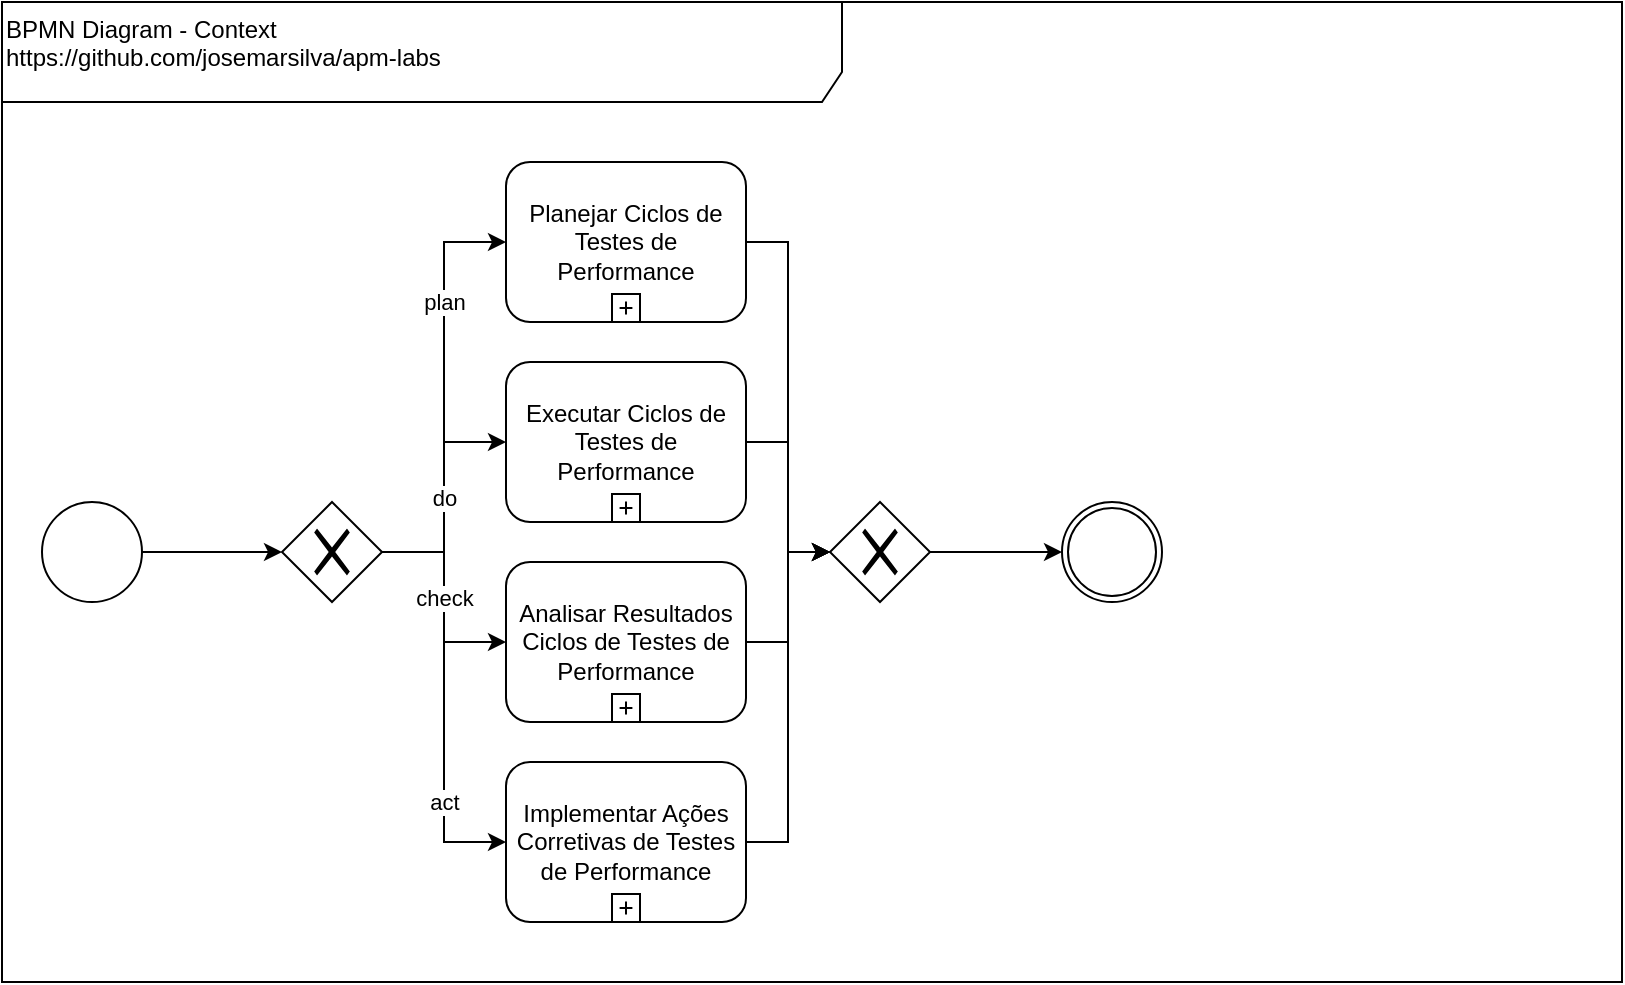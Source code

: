 <mxfile version="13.7.8" type="device"><diagram id="vquhxM4Gl7vizDkbJRud" name="BpmnDiagram-Context"><mxGraphModel dx="766" dy="371" grid="1" gridSize="10" guides="1" tooltips="1" connect="1" arrows="1" fold="1" page="1" pageScale="1" pageWidth="827" pageHeight="1169" math="0" shadow="0"><root><mxCell id="0"/><mxCell id="1" parent="0"/><mxCell id="9FJbmSECMvXUI47Kb-CV-2" value="&lt;div&gt;&lt;/div&gt;BPMN Diagram - Context&lt;br&gt;https://github.com/josemarsilva/apm-labs" style="shape=umlFrame;whiteSpace=wrap;html=1;width=420;height=50;verticalAlign=top;align=left;" parent="1" vertex="1"><mxGeometry x="10" y="10" width="810" height="490" as="geometry"/></mxCell><mxCell id="7eEHDmrFOn13cqnMQ7j4-6" value="act" style="edgeStyle=orthogonalEdgeStyle;rounded=0;orthogonalLoop=1;jettySize=auto;html=1;entryX=0;entryY=0.5;entryDx=0;entryDy=0;exitX=1;exitY=0.5;exitDx=0;exitDy=0;" parent="1" source="9FJbmSECMvXUI47Kb-CV-3" target="7eEHDmrFOn13cqnMQ7j4-4" edge="1"><mxGeometry x="0.507" relative="1" as="geometry"><mxPoint x="210" y="295" as="sourcePoint"/><mxPoint x="272" y="340" as="targetPoint"/><mxPoint as="offset"/></mxGeometry></mxCell><mxCell id="7eEHDmrFOn13cqnMQ7j4-3" value="plan" style="edgeStyle=orthogonalEdgeStyle;rounded=0;orthogonalLoop=1;jettySize=auto;html=1;entryX=0;entryY=0.5;entryDx=0;entryDy=0;exitX=1;exitY=0.5;exitDx=0;exitDy=0;" parent="1" source="9FJbmSECMvXUI47Kb-CV-3" target="7eEHDmrFOn13cqnMQ7j4-1" edge="1"><mxGeometry x="0.438" relative="1" as="geometry"><mxPoint x="210" y="295" as="sourcePoint"/><mxPoint x="272" y="240" as="targetPoint"/><mxPoint as="offset"/></mxGeometry></mxCell><mxCell id="9FJbmSECMvXUI47Kb-CV-4" style="edgeStyle=orthogonalEdgeStyle;rounded=0;orthogonalLoop=1;jettySize=auto;html=1;" parent="1" source="9FJbmSECMvXUI47Kb-CV-1" target="9FJbmSECMvXUI47Kb-CV-3" edge="1"><mxGeometry relative="1" as="geometry"/></mxCell><mxCell id="9FJbmSECMvXUI47Kb-CV-1" value="" style="shape=mxgraph.bpmn.shape;html=1;verticalLabelPosition=bottom;labelBackgroundColor=#ffffff;verticalAlign=top;align=center;perimeter=ellipsePerimeter;outlineConnect=0;outline=standard;symbol=general;" parent="1" vertex="1"><mxGeometry x="30" y="260" width="50" height="50" as="geometry"/></mxCell><mxCell id="9FJbmSECMvXUI47Kb-CV-8" value="do" style="edgeStyle=orthogonalEdgeStyle;rounded=0;orthogonalLoop=1;jettySize=auto;html=1;entryX=0;entryY=0.5;entryDx=0;entryDy=0;" parent="1" source="9FJbmSECMvXUI47Kb-CV-3" target="9FJbmSECMvXUI47Kb-CV-6" edge="1"><mxGeometry relative="1" as="geometry"/></mxCell><mxCell id="9FJbmSECMvXUI47Kb-CV-11" value="check" style="edgeStyle=orthogonalEdgeStyle;rounded=0;orthogonalLoop=1;jettySize=auto;html=1;entryX=0;entryY=0.5;entryDx=0;entryDy=0;" parent="1" source="9FJbmSECMvXUI47Kb-CV-3" target="9FJbmSECMvXUI47Kb-CV-9" edge="1"><mxGeometry relative="1" as="geometry"/></mxCell><mxCell id="9FJbmSECMvXUI47Kb-CV-3" value="" style="shape=mxgraph.bpmn.shape;html=1;verticalLabelPosition=bottom;labelBackgroundColor=#ffffff;verticalAlign=top;align=center;perimeter=rhombusPerimeter;background=gateway;outlineConnect=0;outline=none;symbol=exclusiveGw;" parent="1" vertex="1"><mxGeometry x="150" y="260" width="50" height="50" as="geometry"/></mxCell><mxCell id="9FJbmSECMvXUI47Kb-CV-15" style="edgeStyle=orthogonalEdgeStyle;rounded=0;orthogonalLoop=1;jettySize=auto;html=1;" parent="1" source="9FJbmSECMvXUI47Kb-CV-5" target="9FJbmSECMvXUI47Kb-CV-14" edge="1"><mxGeometry relative="1" as="geometry"/></mxCell><mxCell id="9FJbmSECMvXUI47Kb-CV-5" value="" style="shape=mxgraph.bpmn.shape;html=1;verticalLabelPosition=bottom;labelBackgroundColor=#ffffff;verticalAlign=top;align=center;perimeter=rhombusPerimeter;background=gateway;outlineConnect=0;outline=none;symbol=exclusiveGw;" parent="1" vertex="1"><mxGeometry x="424" y="260" width="50" height="50" as="geometry"/></mxCell><mxCell id="9FJbmSECMvXUI47Kb-CV-12" style="edgeStyle=orthogonalEdgeStyle;rounded=0;orthogonalLoop=1;jettySize=auto;html=1;entryX=0;entryY=0.5;entryDx=0;entryDy=0;" parent="1" source="9FJbmSECMvXUI47Kb-CV-6" target="9FJbmSECMvXUI47Kb-CV-5" edge="1"><mxGeometry relative="1" as="geometry"/></mxCell><mxCell id="9FJbmSECMvXUI47Kb-CV-6" value="Executar Ciclos de Testes de Performance" style="html=1;whiteSpace=wrap;rounded=1;dropTarget=0;align=center;" parent="1" vertex="1"><mxGeometry x="262" y="190" width="120" height="80" as="geometry"/></mxCell><mxCell id="9FJbmSECMvXUI47Kb-CV-7" value="" style="html=1;shape=plus;outlineConnect=0;" parent="9FJbmSECMvXUI47Kb-CV-6" vertex="1"><mxGeometry x="0.5" y="1" width="14" height="14" relative="1" as="geometry"><mxPoint x="-7" y="-14" as="offset"/></mxGeometry></mxCell><mxCell id="9FJbmSECMvXUI47Kb-CV-13" style="edgeStyle=orthogonalEdgeStyle;rounded=0;orthogonalLoop=1;jettySize=auto;html=1;entryX=0;entryY=0.5;entryDx=0;entryDy=0;" parent="1" source="9FJbmSECMvXUI47Kb-CV-9" target="9FJbmSECMvXUI47Kb-CV-5" edge="1"><mxGeometry relative="1" as="geometry"/></mxCell><mxCell id="9FJbmSECMvXUI47Kb-CV-9" value="Analisar Resultados Ciclos de Testes de Performance" style="html=1;whiteSpace=wrap;rounded=1;dropTarget=0;align=center;" parent="1" vertex="1"><mxGeometry x="262" y="290" width="120" height="80" as="geometry"/></mxCell><mxCell id="9FJbmSECMvXUI47Kb-CV-10" value="" style="html=1;shape=plus;outlineConnect=0;" parent="9FJbmSECMvXUI47Kb-CV-9" vertex="1"><mxGeometry x="0.5" y="1" width="14" height="14" relative="1" as="geometry"><mxPoint x="-7" y="-14" as="offset"/></mxGeometry></mxCell><mxCell id="9FJbmSECMvXUI47Kb-CV-14" value="" style="shape=mxgraph.bpmn.shape;html=1;verticalLabelPosition=bottom;labelBackgroundColor=#ffffff;verticalAlign=top;align=center;perimeter=ellipsePerimeter;outlineConnect=0;outline=throwing;symbol=general;" parent="1" vertex="1"><mxGeometry x="540" y="260" width="50" height="50" as="geometry"/></mxCell><mxCell id="7eEHDmrFOn13cqnMQ7j4-1" value="Planejar Ciclos de Testes de Performance" style="html=1;whiteSpace=wrap;rounded=1;dropTarget=0;align=center;" parent="1" vertex="1"><mxGeometry x="262" y="90" width="120" height="80" as="geometry"/></mxCell><mxCell id="7eEHDmrFOn13cqnMQ7j4-2" value="" style="html=1;shape=plus;outlineConnect=0;" parent="7eEHDmrFOn13cqnMQ7j4-1" vertex="1"><mxGeometry x="0.5" y="1" width="14" height="14" relative="1" as="geometry"><mxPoint x="-7" y="-14" as="offset"/></mxGeometry></mxCell><mxCell id="7eEHDmrFOn13cqnMQ7j4-4" value="Implementar Ações Corretivas de Testes de Performance" style="html=1;whiteSpace=wrap;rounded=1;dropTarget=0;align=center;" parent="1" vertex="1"><mxGeometry x="262" y="390" width="120" height="80" as="geometry"/></mxCell><mxCell id="7eEHDmrFOn13cqnMQ7j4-5" value="" style="html=1;shape=plus;outlineConnect=0;" parent="7eEHDmrFOn13cqnMQ7j4-4" vertex="1"><mxGeometry x="0.5" y="1" width="14" height="14" relative="1" as="geometry"><mxPoint x="-7" y="-14" as="offset"/></mxGeometry></mxCell><mxCell id="7eEHDmrFOn13cqnMQ7j4-7" style="edgeStyle=orthogonalEdgeStyle;rounded=0;orthogonalLoop=1;jettySize=auto;html=1;entryX=0;entryY=0.5;entryDx=0;entryDy=0;" parent="1" source="7eEHDmrFOn13cqnMQ7j4-1" target="9FJbmSECMvXUI47Kb-CV-5" edge="1"><mxGeometry relative="1" as="geometry"><mxPoint x="392" y="240" as="sourcePoint"/><mxPoint x="434" y="295" as="targetPoint"/></mxGeometry></mxCell><mxCell id="7eEHDmrFOn13cqnMQ7j4-8" style="edgeStyle=orthogonalEdgeStyle;rounded=0;orthogonalLoop=1;jettySize=auto;html=1;entryX=0;entryY=0.5;entryDx=0;entryDy=0;" parent="1" source="7eEHDmrFOn13cqnMQ7j4-4" target="9FJbmSECMvXUI47Kb-CV-5" edge="1"><mxGeometry relative="1" as="geometry"><mxPoint x="392" y="340" as="sourcePoint"/><mxPoint x="434" y="295" as="targetPoint"/></mxGeometry></mxCell></root></mxGraphModel></diagram></mxfile>